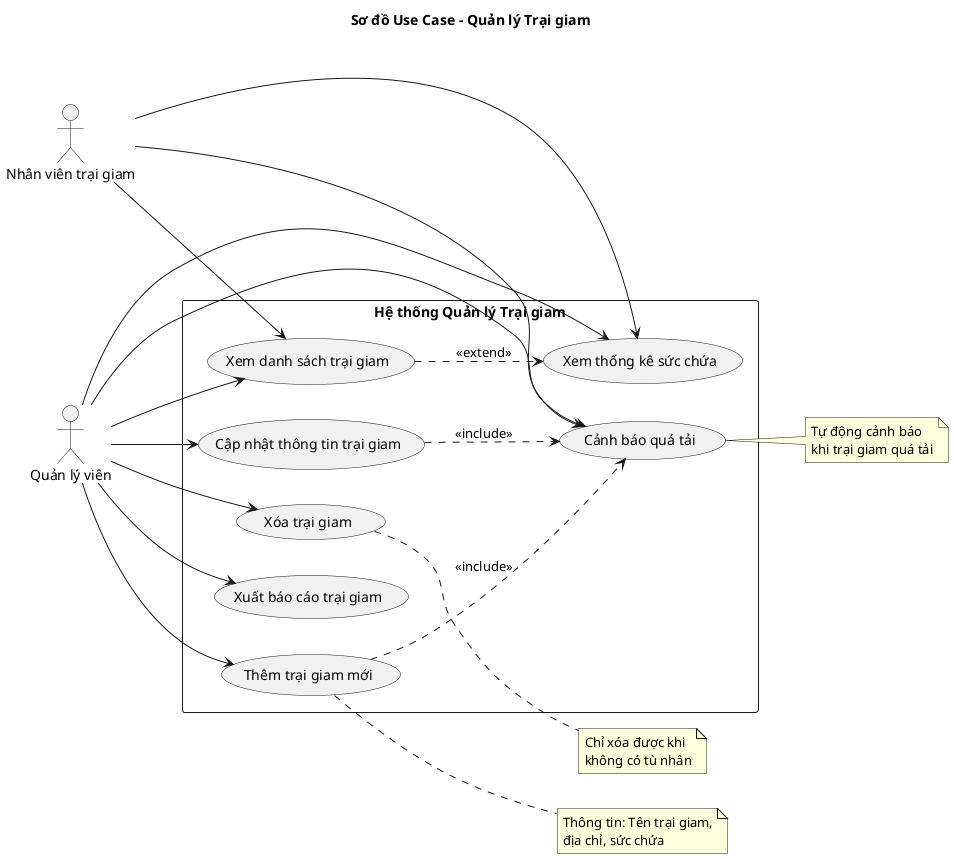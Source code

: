 @startuml "Sơ đồ Use Case - Quản lý Trại giam"

title Sơ đồ Use Case - Quản lý Trại giam

left to right direction

actor "Quản lý viên" as Admin
actor "Nhân viên trại giam" as Staff

rectangle "Hệ thống Quản lý Trại giam" {
    usecase "Thêm trại giam mới" as UC1
    usecase "Cập nhật thông tin trại giam" as UC2
    usecase "Xóa trại giam" as UC3
    usecase "Xem danh sách trại giam" as UC4
    usecase "Xem thống kê sức chứa" as UC5
    usecase "Cảnh báo quá tải" as UC6
    usecase "Xuất báo cáo trại giam" as UC7
}

' Quan hệ với Admin
Admin --> UC1
Admin --> UC2
Admin --> UC3
Admin --> UC4
Admin --> UC5
Admin --> UC6
Admin --> UC7

' Quan hệ với Staff
Staff --> UC4
Staff --> UC5
Staff --> UC6

' Include relationships
UC1 ..> UC6 : <<include>>
UC2 ..> UC6 : <<include>>

' Extend relationships
UC4 ..> UC5 : <<extend>>

note right of UC1
  Thông tin: Tên trại giam,
  địa chỉ, sức chứa
end note

note right of UC3
  Chỉ xóa được khi
  không có tù nhân
end note

note right of UC6
  Tự động cảnh báo
  khi trại giam quá tải
end note

@enduml 